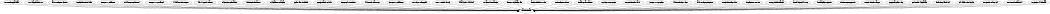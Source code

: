 digraph world {
size="7,7";
	"70:18:8b:c3:a4:fa" -> "ff:ff:ff:ff:ff:ff";
	"70:14:a6:ba:99:10" -> "ff:ff:ff:ff:ff:ff";
	"a4:70:d6:08:42:9e" -> "ff:ff:ff:ff:ff:ff";
	"9c:d3:5b:89:94:d5" -> "ff:ff:ff:ff:ff:ff";
	"38:60:77:2f:f8:e8" -> "ff:ff:ff:ff:ff:ff";
	"e4:40:e2:82:b5:0d" -> "ff:ff:ff:ff:ff:ff";
	"38:60:77:12:db:64" -> "ff:ff:ff:ff:ff:ff";
	"44:d4:e0:95:89:2e" -> "ff:ff:ff:ff:ff:ff";
	"44:74:6c:d7:8a:e6" -> "ff:ff:ff:ff:ff:ff";
	"84:38:38:64:8a:b2" -> "ff:ff:ff:ff:ff:ff";
	"48:59:29:b0:a0:81" -> "ff:ff:ff:ff:ff:ff";
	"c4:3a:be:1e:ac:a2" -> "ff:ff:ff:ff:ff:ff";
	"6c:f0:49:19:dd:f9" -> "ff:ff:ff:ff:ff:ff";
	"cc:c3:ea:d7:64:d1" -> "ff:ff:ff:ff:ff:ff";
	"bc:6e:64:7e:85:57" -> "ff:ff:ff:ff:ff:ff";
	"44:80:eb:8a:70:c1" -> "ff:ff:ff:ff:ff:ff";
	"38:60:77:2f:f9:6e" -> "ff:ff:ff:ff:ff:ff";
	"00:1b:21:7f:6c:fd" -> "ff:ff:ff:ff:ff:ff";
	"00:11:85:fe:47:cf" -> "ff:ff:ff:ff:ff:ff";
	"44:a4:2d:14:b4:e4" -> "ff:ff:ff:ff:ff:ff";
	"78:a3:e4:80:a9:3e" -> "ff:ff:ff:ff:ff:ff";
	"f8:e0:79:3a:ac:45" -> "ff:ff:ff:ff:ff:ff";
	"a0:99:9b:5f:17:d8" -> "ff:ff:ff:ff:ff:ff";
	"00:50:fc:98:0f:ee" -> "ff:ff:ff:ff:ff:ff";
	"b8:af:67:a1:ea:9e" -> "ff:ff:ff:ff:ff:ff";
	"1c:7b:21:ee:6e:38" -> "ff:ff:ff:ff:ff:ff";
	"e0:69:95:eb:1a:41" -> "ff:ff:ff:ff:ff:ff";
	"38:60:77:12:cf:c7" -> "ff:ff:ff:ff:ff:ff";
	"44:80:eb:53:74:c7" -> "ff:ff:ff:ff:ff:ff";
	"a4:70:d6:02:b6:9e" -> "ff:ff:ff:ff:ff:ff";
	"e0:69:95:e4:c1:b9" -> "ff:ff:ff:ff:ff:ff";
	"f8:cf:c5:87:e8:15" -> "ff:ff:ff:ff:ff:ff";
	"80:6c:1b:9b:5a:ca" -> "ff:ff:ff:ff:ff:ff";
	"a0:e4:53:cd:41:86" -> "ff:ff:ff:ff:ff:ff";
	"48:5a:3f:30:c3:e5" -> "ff:ff:ff:ff:ff:ff";
	"d8:50:e6:86:ce:79" -> "ff:ff:ff:ff:ff:ff";
	"e0:69:95:eb:1a:22" -> "ff:ff:ff:ff:ff:ff";
	"cc:c3:ea:2f:97:d6" -> "ff:ff:ff:ff:ff:ff";
	"60:be:b5:43:3a:a3" -> "ff:ff:ff:ff:ff:ff";
	"f8:f1:b6:4f:eb:34" -> "ff:ff:ff:ff:ff:ff";
	"34:4d:f7:15:46:d3" -> "ff:ff:ff:ff:ff:ff";
	"e0:69:95:e4:c1:34" -> "ff:ff:ff:ff:ff:ff";
	"e0:75:7d:8d:ae:54" -> "ff:ff:ff:ff:ff:ff";
	"7c:c5:37:44:eb:aa" -> "ff:ff:ff:ff:ff:ff";
}

